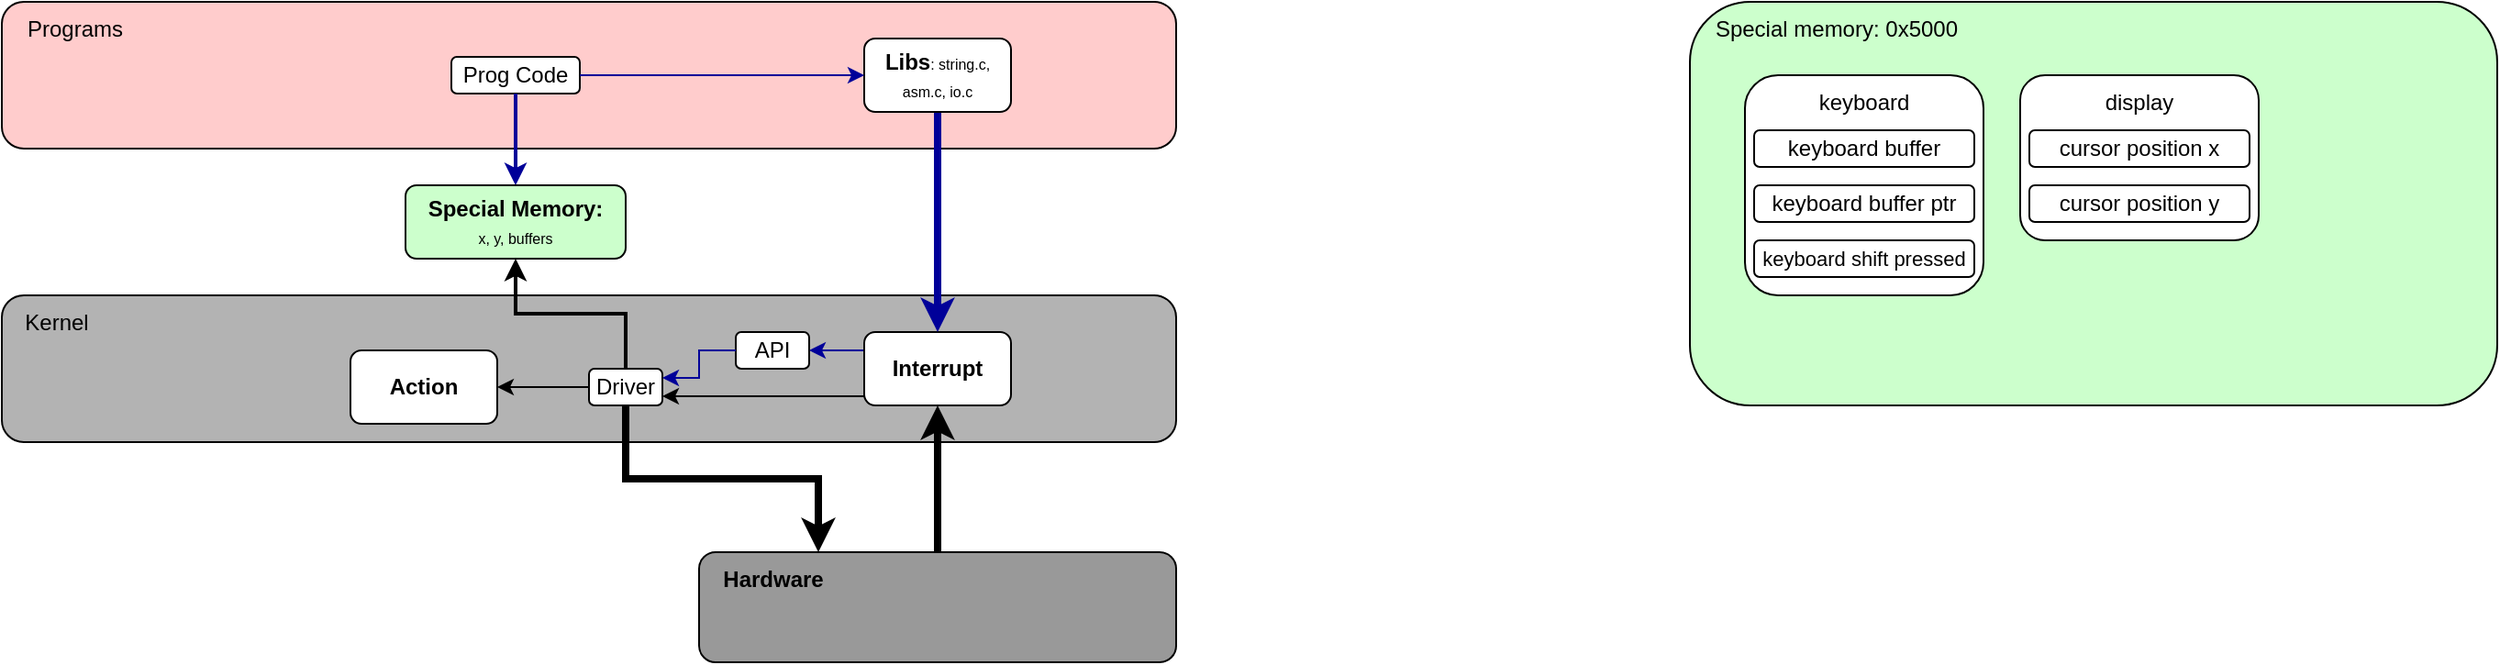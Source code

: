 <mxfile version="28.1.2">
  <diagram name="Page-1" id="FCg047ZmniYvs8AbTUPz">
    <mxGraphModel dx="813" dy="499" grid="1" gridSize="10" guides="1" tooltips="1" connect="1" arrows="1" fold="1" page="1" pageScale="1" pageWidth="850" pageHeight="1100" math="0" shadow="0">
      <root>
        <mxCell id="0" />
        <mxCell id="1" parent="0" />
        <mxCell id="-tcE8rUrM36b7BvTMz05-39" value="" style="group" vertex="1" connectable="0" parent="1">
          <mxGeometry x="80" y="260" width="640" height="80" as="geometry" />
        </mxCell>
        <mxCell id="-tcE8rUrM36b7BvTMz05-16" value="" style="rounded=1;whiteSpace=wrap;html=1;fillColor=#FFCCCC;" vertex="1" parent="-tcE8rUrM36b7BvTMz05-39">
          <mxGeometry width="640" height="80" as="geometry" />
        </mxCell>
        <mxCell id="-tcE8rUrM36b7BvTMz05-17" value="Programs" style="text;html=1;align=center;verticalAlign=middle;whiteSpace=wrap;rounded=0;" vertex="1" parent="-tcE8rUrM36b7BvTMz05-39">
          <mxGeometry x="10" width="60" height="30" as="geometry" />
        </mxCell>
        <mxCell id="-tcE8rUrM36b7BvTMz05-19" value="Prog Code" style="rounded=1;whiteSpace=wrap;html=1;align=center;fontStyle=0" vertex="1" parent="-tcE8rUrM36b7BvTMz05-39">
          <mxGeometry x="245" y="30" width="70" height="20" as="geometry" />
        </mxCell>
        <mxCell id="-tcE8rUrM36b7BvTMz05-38" value="" style="group" vertex="1" connectable="0" parent="1">
          <mxGeometry x="80" y="420" width="640" height="80" as="geometry" />
        </mxCell>
        <mxCell id="-tcE8rUrM36b7BvTMz05-2" value="" style="rounded=1;whiteSpace=wrap;html=1;fillColor=#B3B3B3;" vertex="1" parent="-tcE8rUrM36b7BvTMz05-38">
          <mxGeometry width="640" height="80" as="geometry" />
        </mxCell>
        <mxCell id="-tcE8rUrM36b7BvTMz05-4" value="Kernel" style="text;html=1;align=center;verticalAlign=middle;whiteSpace=wrap;rounded=0;" vertex="1" parent="-tcE8rUrM36b7BvTMz05-38">
          <mxGeometry width="60" height="30" as="geometry" />
        </mxCell>
        <mxCell id="-tcE8rUrM36b7BvTMz05-5" value="API" style="rounded=1;whiteSpace=wrap;html=1;" vertex="1" parent="-tcE8rUrM36b7BvTMz05-38">
          <mxGeometry x="400" y="20" width="40" height="20" as="geometry" />
        </mxCell>
        <mxCell id="-tcE8rUrM36b7BvTMz05-49" style="edgeStyle=orthogonalEdgeStyle;rounded=0;orthogonalLoop=1;jettySize=auto;html=1;exitX=0;exitY=0.25;exitDx=0;exitDy=0;entryX=1;entryY=0.5;entryDx=0;entryDy=0;strokeColor=#000099;" edge="1" parent="1" source="-tcE8rUrM36b7BvTMz05-3" target="-tcE8rUrM36b7BvTMz05-5">
          <mxGeometry relative="1" as="geometry" />
        </mxCell>
        <mxCell id="-tcE8rUrM36b7BvTMz05-51" style="edgeStyle=orthogonalEdgeStyle;rounded=0;orthogonalLoop=1;jettySize=auto;html=1;exitX=0;exitY=0.75;exitDx=0;exitDy=0;entryX=1;entryY=0.75;entryDx=0;entryDy=0;" edge="1" parent="1" source="-tcE8rUrM36b7BvTMz05-3" target="-tcE8rUrM36b7BvTMz05-12">
          <mxGeometry relative="1" as="geometry">
            <Array as="points">
              <mxPoint x="550" y="475" />
            </Array>
          </mxGeometry>
        </mxCell>
        <mxCell id="-tcE8rUrM36b7BvTMz05-3" value="Interrupt" style="rounded=1;whiteSpace=wrap;html=1;fontStyle=1" vertex="1" parent="1">
          <mxGeometry x="550" y="440" width="80" height="40" as="geometry" />
        </mxCell>
        <mxCell id="-tcE8rUrM36b7BvTMz05-30" style="edgeStyle=orthogonalEdgeStyle;rounded=0;orthogonalLoop=1;jettySize=auto;html=1;exitX=0;exitY=0.5;exitDx=0;exitDy=0;entryX=1;entryY=0.5;entryDx=0;entryDy=0;" edge="1" parent="1" source="-tcE8rUrM36b7BvTMz05-12" target="-tcE8rUrM36b7BvTMz05-14">
          <mxGeometry relative="1" as="geometry" />
        </mxCell>
        <mxCell id="-tcE8rUrM36b7BvTMz05-34" style="edgeStyle=orthogonalEdgeStyle;rounded=0;orthogonalLoop=1;jettySize=auto;html=1;exitX=0.5;exitY=0;exitDx=0;exitDy=0;entryX=0.5;entryY=1;entryDx=0;entryDy=0;strokeWidth=2;" edge="1" parent="1" source="-tcE8rUrM36b7BvTMz05-12" target="-tcE8rUrM36b7BvTMz05-22">
          <mxGeometry relative="1" as="geometry" />
        </mxCell>
        <mxCell id="-tcE8rUrM36b7BvTMz05-52" style="edgeStyle=orthogonalEdgeStyle;rounded=0;orthogonalLoop=1;jettySize=auto;html=1;exitX=0.5;exitY=1;exitDx=0;exitDy=0;entryX=0.25;entryY=0;entryDx=0;entryDy=0;strokeWidth=4;" edge="1" parent="1" source="-tcE8rUrM36b7BvTMz05-12" target="-tcE8rUrM36b7BvTMz05-40">
          <mxGeometry relative="1" as="geometry" />
        </mxCell>
        <mxCell id="-tcE8rUrM36b7BvTMz05-12" value="Driver" style="rounded=1;whiteSpace=wrap;html=1;" vertex="1" parent="1">
          <mxGeometry x="400" y="460" width="40" height="20" as="geometry" />
        </mxCell>
        <mxCell id="-tcE8rUrM36b7BvTMz05-14" value="Action" style="rounded=1;whiteSpace=wrap;html=1;fontStyle=1" vertex="1" parent="1">
          <mxGeometry x="270" y="450" width="80" height="40" as="geometry" />
        </mxCell>
        <mxCell id="-tcE8rUrM36b7BvTMz05-18" style="edgeStyle=orthogonalEdgeStyle;rounded=0;orthogonalLoop=1;jettySize=auto;html=1;exitX=0.5;exitY=1;exitDx=0;exitDy=0;entryX=0.5;entryY=0;entryDx=0;entryDy=0;strokeWidth=4;strokeColor=#000099;" edge="1" parent="1" source="-tcE8rUrM36b7BvTMz05-6" target="-tcE8rUrM36b7BvTMz05-3">
          <mxGeometry relative="1" as="geometry" />
        </mxCell>
        <mxCell id="-tcE8rUrM36b7BvTMz05-6" value="&lt;font&gt;&lt;b&gt;Libs&lt;/b&gt;&lt;/font&gt;&lt;font style=&quot;font-size: 8px;&quot;&gt;: string.c, asm.c, io.c&lt;/font&gt;" style="rounded=1;whiteSpace=wrap;html=1;align=center;fontStyle=0" vertex="1" parent="1">
          <mxGeometry x="550" y="280" width="80" height="40" as="geometry" />
        </mxCell>
        <mxCell id="-tcE8rUrM36b7BvTMz05-20" style="edgeStyle=orthogonalEdgeStyle;rounded=0;orthogonalLoop=1;jettySize=auto;html=1;exitX=1;exitY=0.5;exitDx=0;exitDy=0;entryX=0;entryY=0.5;entryDx=0;entryDy=0;strokeColor=#000099;" edge="1" parent="1" source="-tcE8rUrM36b7BvTMz05-19" target="-tcE8rUrM36b7BvTMz05-6">
          <mxGeometry relative="1" as="geometry" />
        </mxCell>
        <mxCell id="-tcE8rUrM36b7BvTMz05-31" style="edgeStyle=orthogonalEdgeStyle;rounded=0;orthogonalLoop=1;jettySize=auto;html=1;exitX=0.5;exitY=1;exitDx=0;exitDy=0;entryX=0.5;entryY=0;entryDx=0;entryDy=0;strokeWidth=2;strokeColor=#000099;" edge="1" parent="1" source="-tcE8rUrM36b7BvTMz05-19" target="-tcE8rUrM36b7BvTMz05-22">
          <mxGeometry relative="1" as="geometry" />
        </mxCell>
        <mxCell id="-tcE8rUrM36b7BvTMz05-22" value="Special Memory: &lt;br&gt;&lt;font style=&quot;font-size: 8px; font-weight: normal;&quot;&gt;x, y, buffers&lt;/font&gt;" style="rounded=1;whiteSpace=wrap;html=1;fontStyle=1;align=center;fillColor=#CCFFCC;" vertex="1" parent="1">
          <mxGeometry x="300" y="360" width="120" height="40" as="geometry" />
        </mxCell>
        <mxCell id="-tcE8rUrM36b7BvTMz05-48" style="edgeStyle=orthogonalEdgeStyle;rounded=0;orthogonalLoop=1;jettySize=auto;html=1;exitX=0.5;exitY=0;exitDx=0;exitDy=0;entryX=0.5;entryY=1;entryDx=0;entryDy=0;strokeWidth=4;" edge="1" parent="1" source="-tcE8rUrM36b7BvTMz05-40" target="-tcE8rUrM36b7BvTMz05-3">
          <mxGeometry relative="1" as="geometry" />
        </mxCell>
        <mxCell id="-tcE8rUrM36b7BvTMz05-40" value="" style="rounded=1;whiteSpace=wrap;html=1;fillColor=#999999;" vertex="1" parent="1">
          <mxGeometry x="460" y="560" width="260" height="60" as="geometry" />
        </mxCell>
        <mxCell id="-tcE8rUrM36b7BvTMz05-41" value="Hardware" style="text;html=1;align=center;verticalAlign=middle;resizable=0;points=[];autosize=1;fontColor=#000000;fontStyle=1" vertex="1" parent="1">
          <mxGeometry x="460" y="560" width="80" height="30" as="geometry" />
        </mxCell>
        <mxCell id="-tcE8rUrM36b7BvTMz05-50" style="edgeStyle=orthogonalEdgeStyle;rounded=0;orthogonalLoop=1;jettySize=auto;html=1;exitX=0;exitY=0.5;exitDx=0;exitDy=0;entryX=1;entryY=0.25;entryDx=0;entryDy=0;strokeColor=#000099;" edge="1" parent="1" source="-tcE8rUrM36b7BvTMz05-5" target="-tcE8rUrM36b7BvTMz05-12">
          <mxGeometry relative="1" as="geometry" />
        </mxCell>
        <mxCell id="-tcE8rUrM36b7BvTMz05-57" value="" style="rounded=1;whiteSpace=wrap;html=1;fontStyle=1;align=center;fillColor=#CCFFCC;" vertex="1" parent="1">
          <mxGeometry x="1000" y="260" width="440" height="220" as="geometry" />
        </mxCell>
        <mxCell id="-tcE8rUrM36b7BvTMz05-58" value="Special memory: 0x5000" style="text;html=1;align=center;verticalAlign=middle;whiteSpace=wrap;rounded=0;" vertex="1" parent="1">
          <mxGeometry x="1010" y="260" width="140" height="30" as="geometry" />
        </mxCell>
        <mxCell id="-tcE8rUrM36b7BvTMz05-63" value="" style="group" vertex="1" connectable="0" parent="1">
          <mxGeometry x="1030" y="300" width="130" height="120" as="geometry" />
        </mxCell>
        <mxCell id="-tcE8rUrM36b7BvTMz05-61" value="" style="rounded=1;whiteSpace=wrap;html=1;" vertex="1" parent="-tcE8rUrM36b7BvTMz05-63">
          <mxGeometry width="130" height="120" as="geometry" />
        </mxCell>
        <mxCell id="-tcE8rUrM36b7BvTMz05-59" value="keyboard buffer" style="rounded=1;whiteSpace=wrap;html=1;" vertex="1" parent="-tcE8rUrM36b7BvTMz05-63">
          <mxGeometry x="5" y="30" width="120" height="20" as="geometry" />
        </mxCell>
        <mxCell id="-tcE8rUrM36b7BvTMz05-60" value="keyboard buffer ptr" style="rounded=1;whiteSpace=wrap;html=1;" vertex="1" parent="-tcE8rUrM36b7BvTMz05-63">
          <mxGeometry x="5" y="60" width="120" height="20" as="geometry" />
        </mxCell>
        <mxCell id="-tcE8rUrM36b7BvTMz05-62" value="keyboard" style="text;html=1;align=center;verticalAlign=middle;whiteSpace=wrap;rounded=0;" vertex="1" parent="-tcE8rUrM36b7BvTMz05-63">
          <mxGeometry x="5" width="120" height="30" as="geometry" />
        </mxCell>
        <mxCell id="-tcE8rUrM36b7BvTMz05-70" value="&lt;font style=&quot;font-size: 11px;&quot;&gt;keyboard shift pressed&lt;/font&gt;" style="rounded=1;whiteSpace=wrap;html=1;" vertex="1" parent="-tcE8rUrM36b7BvTMz05-63">
          <mxGeometry x="5" y="90" width="120" height="20" as="geometry" />
        </mxCell>
        <mxCell id="-tcE8rUrM36b7BvTMz05-65" value="" style="group" vertex="1" connectable="0" parent="1">
          <mxGeometry x="1180" y="300" width="130" height="90" as="geometry" />
        </mxCell>
        <mxCell id="-tcE8rUrM36b7BvTMz05-66" value="" style="rounded=1;whiteSpace=wrap;html=1;" vertex="1" parent="-tcE8rUrM36b7BvTMz05-65">
          <mxGeometry width="130" height="90" as="geometry" />
        </mxCell>
        <mxCell id="-tcE8rUrM36b7BvTMz05-67" value="cursor position x" style="rounded=1;whiteSpace=wrap;html=1;" vertex="1" parent="-tcE8rUrM36b7BvTMz05-65">
          <mxGeometry x="5" y="30" width="120" height="20" as="geometry" />
        </mxCell>
        <mxCell id="-tcE8rUrM36b7BvTMz05-68" value="cursor position y" style="rounded=1;whiteSpace=wrap;html=1;" vertex="1" parent="-tcE8rUrM36b7BvTMz05-65">
          <mxGeometry x="5" y="60" width="120" height="20" as="geometry" />
        </mxCell>
        <mxCell id="-tcE8rUrM36b7BvTMz05-69" value="display" style="text;html=1;align=center;verticalAlign=middle;whiteSpace=wrap;rounded=0;" vertex="1" parent="-tcE8rUrM36b7BvTMz05-65">
          <mxGeometry x="5" width="120" height="30" as="geometry" />
        </mxCell>
      </root>
    </mxGraphModel>
  </diagram>
</mxfile>
